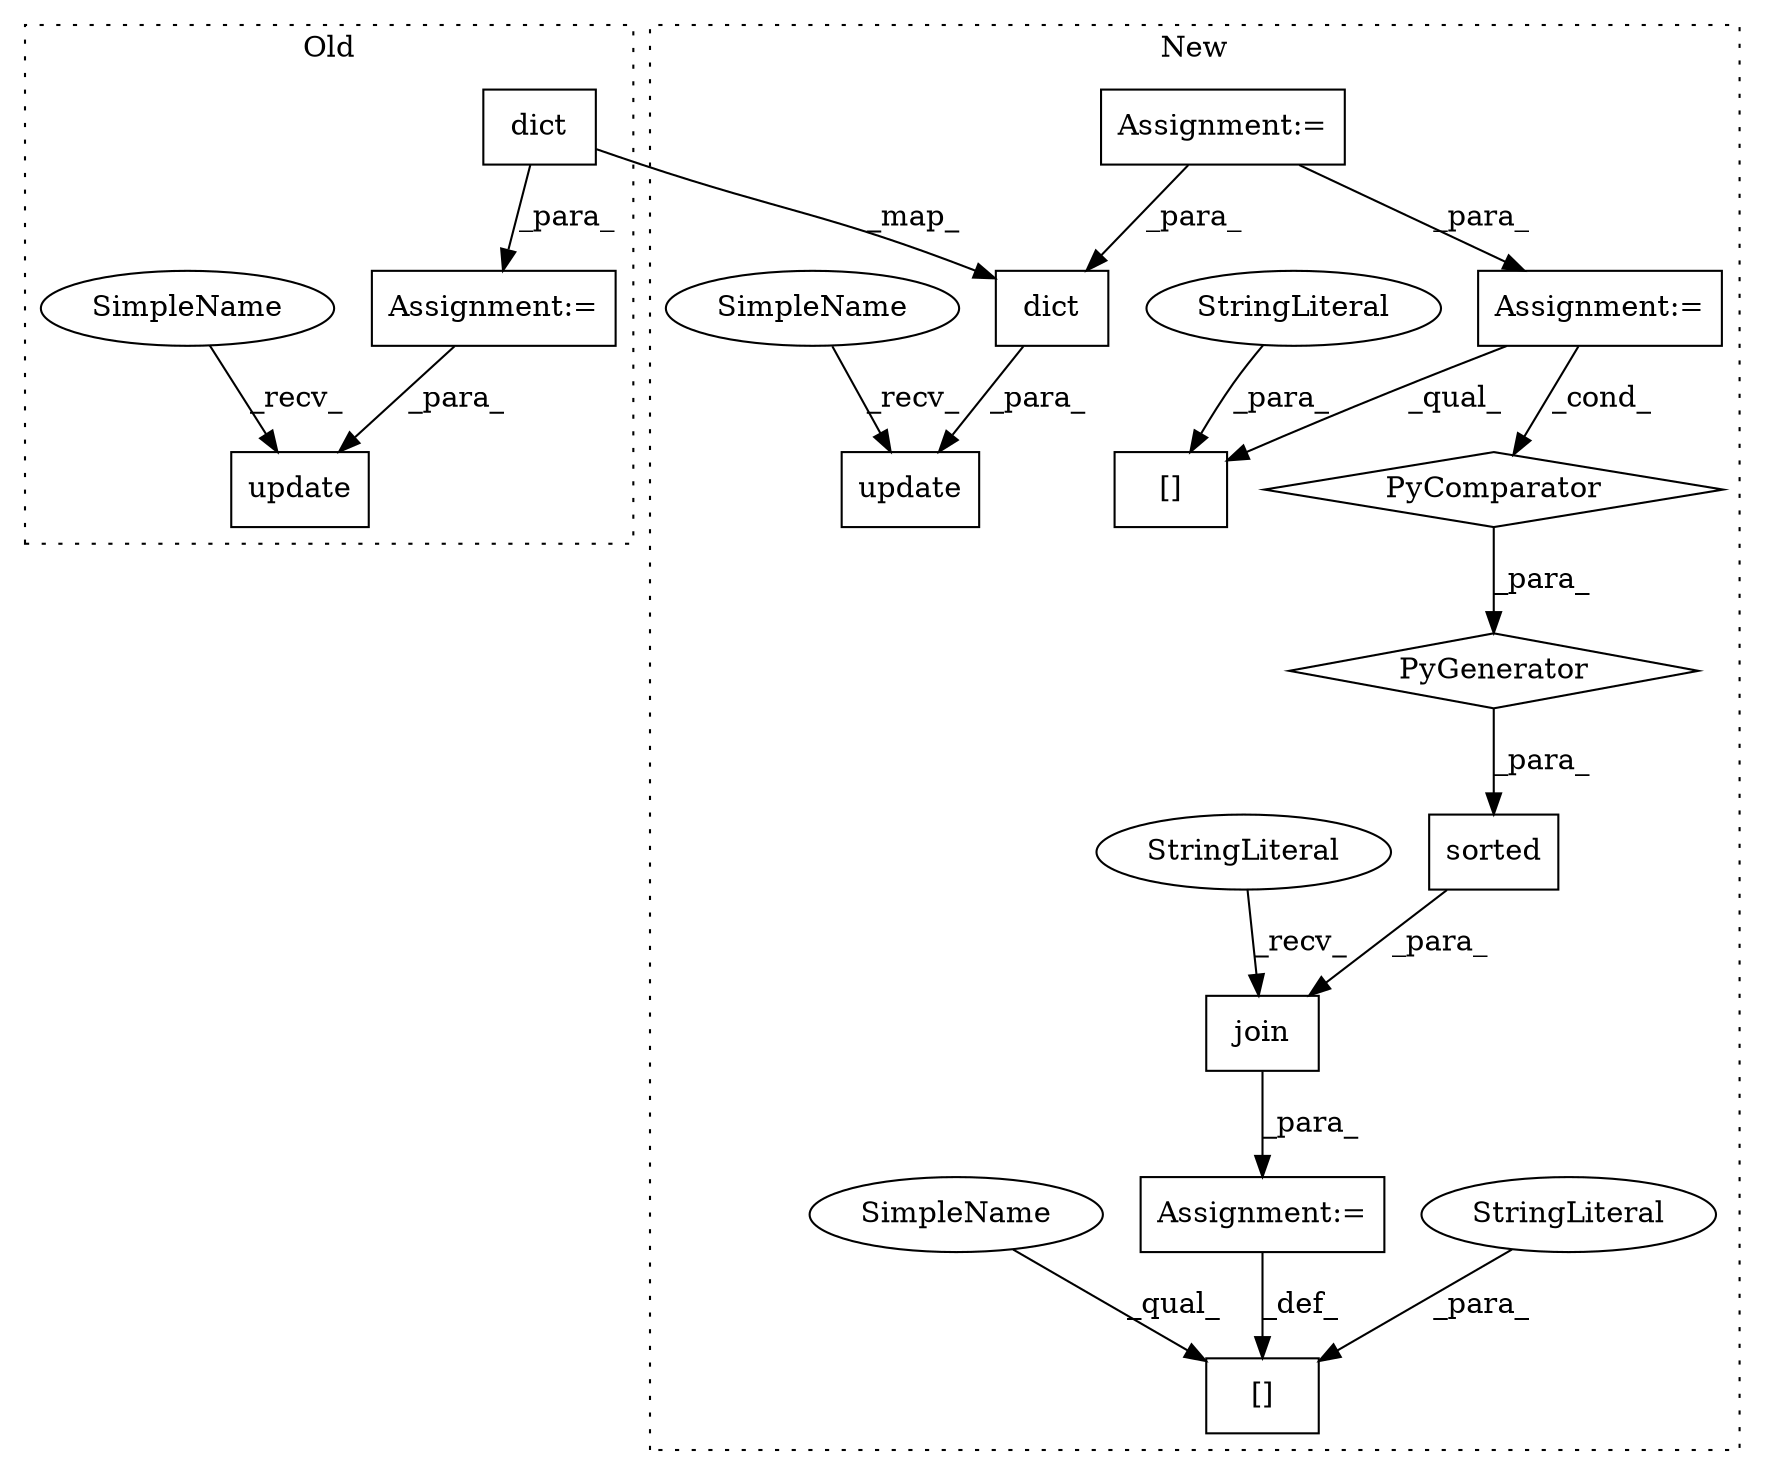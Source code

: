 digraph G {
subgraph cluster0 {
1 [label="update" a="32" s="544,558" l="7,1" shape="box"];
7 [label="Assignment:=" a="7" s="379" l="1" shape="box"];
13 [label="dict" a="32" s="380,540" l="19,-8" shape="box"];
18 [label="SimpleName" a="42" s="538" l="5" shape="ellipse"];
label = "Old";
style="dotted";
}
subgraph cluster1 {
2 [label="[]" a="2" s="547,566" l="6,1" shape="box"];
3 [label="StringLiteral" a="45" s="553" l="13" shape="ellipse"];
4 [label="Assignment:=" a="7" s="363" l="1" shape="box"];
5 [label="Assignment:=" a="7" s="567" l="1" shape="box"];
6 [label="join" a="32" s="572,693" l="5,1" shape="box"];
8 [label="[]" a="2" s="602,609" l="2,1" shape="box"];
9 [label="update" a="32" s="386,540" l="7,1" shape="box"];
10 [label="PyComparator" a="113" s="669" l="21" shape="diamond"];
11 [label="sorted" a="32" s="577,696" l="16,-3" shape="box"];
12 [label="dict" a="32" s="393,548" l="19,-8" shape="box"];
14 [label="PyGenerator" a="107" s="593" l="103" shape="diamond"];
15 [label="StringLiteral" a="45" s="604" l="5" shape="ellipse"];
16 [label="StringLiteral" a="45" s="568" l="3" shape="ellipse"];
17 [label="Assignment:=" a="7" s="669" l="21" shape="box"];
19 [label="SimpleName" a="42" s="547" l="5" shape="ellipse"];
20 [label="SimpleName" a="42" s="380" l="5" shape="ellipse"];
label = "New";
style="dotted";
}
3 -> 2 [label="_para_"];
4 -> 12 [label="_para_"];
4 -> 17 [label="_para_"];
5 -> 2 [label="_def_"];
6 -> 5 [label="_para_"];
7 -> 1 [label="_para_"];
10 -> 14 [label="_para_"];
11 -> 6 [label="_para_"];
12 -> 9 [label="_para_"];
13 -> 7 [label="_para_"];
13 -> 12 [label="_map_"];
14 -> 11 [label="_para_"];
15 -> 8 [label="_para_"];
16 -> 6 [label="_recv_"];
17 -> 8 [label="_qual_"];
17 -> 10 [label="_cond_"];
18 -> 1 [label="_recv_"];
19 -> 2 [label="_qual_"];
20 -> 9 [label="_recv_"];
}